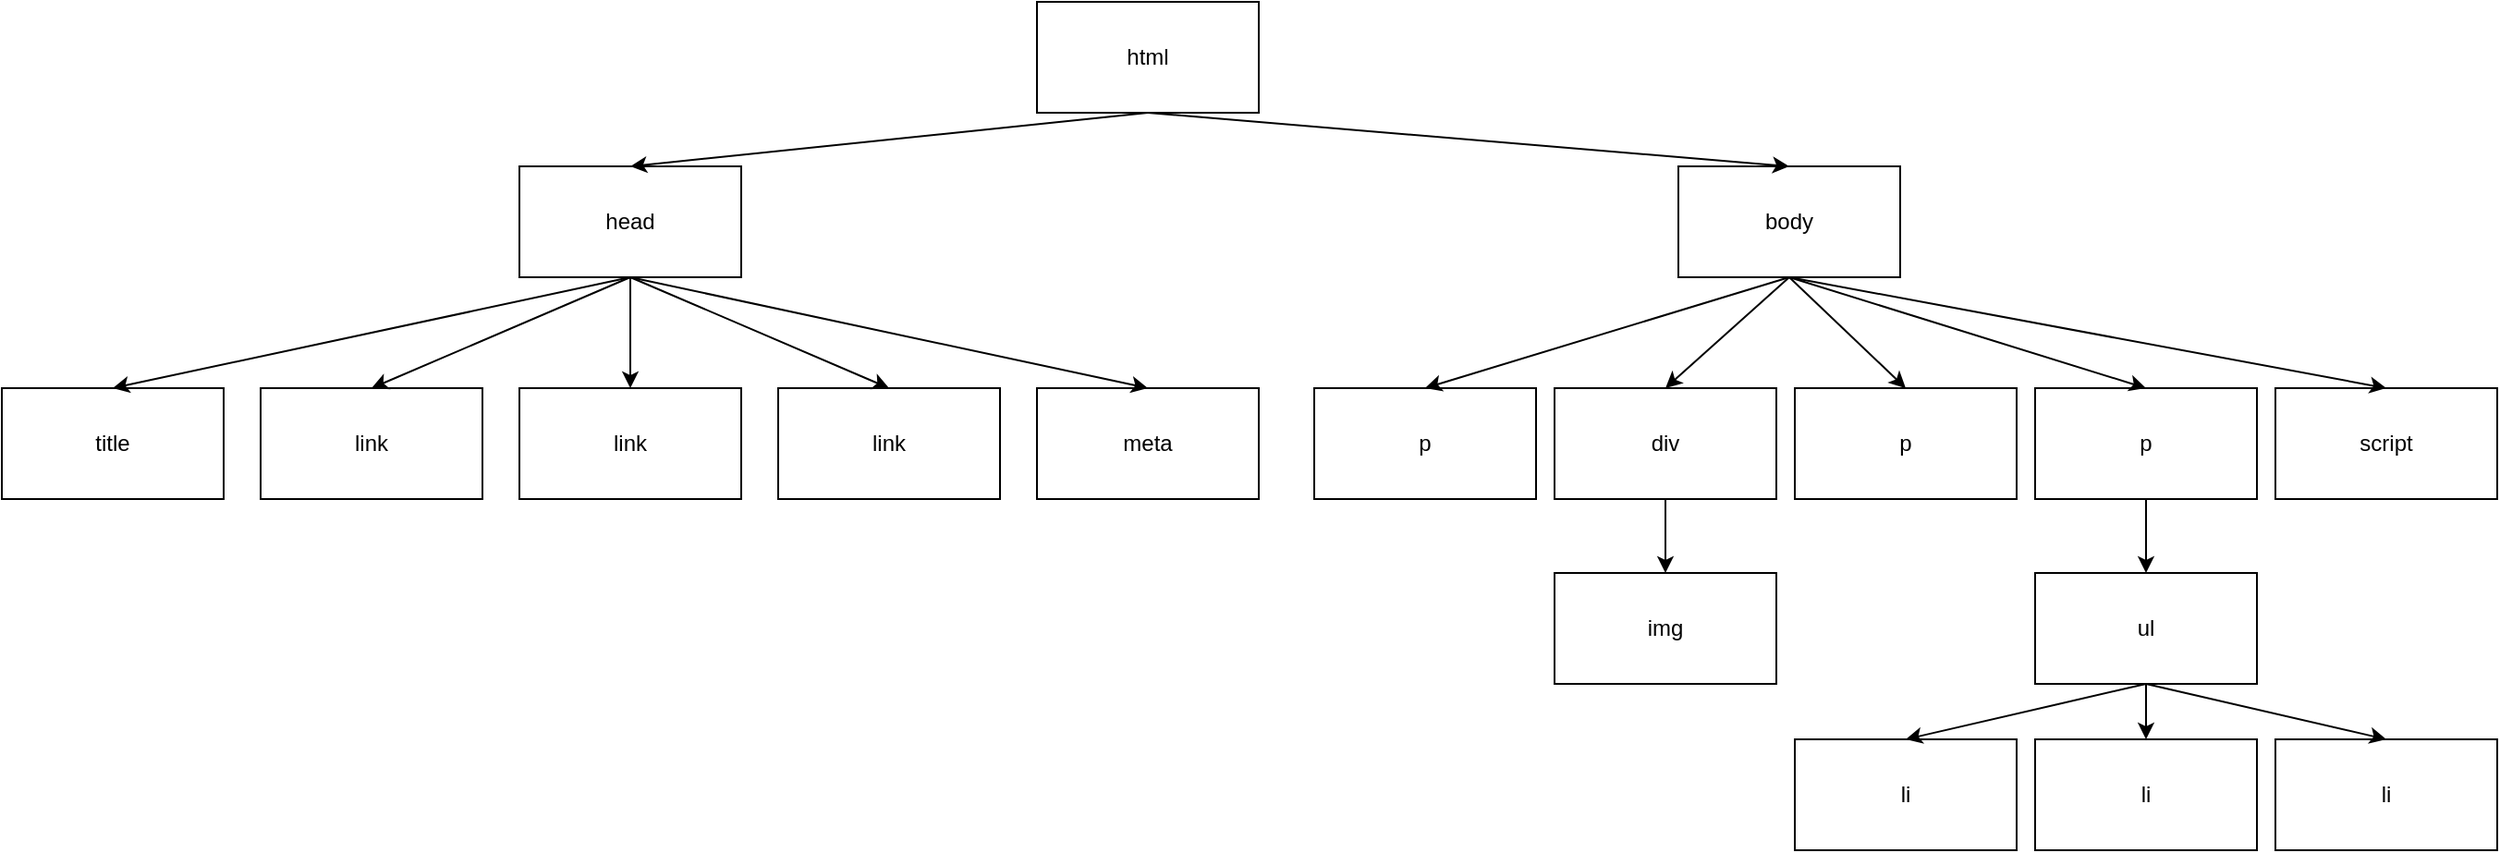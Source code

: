 <mxfile version="23.1.5" type="device">
  <diagram name="Page-1" id="RUVzp_td3gKLfw8CIxZH">
    <mxGraphModel dx="2261" dy="2005" grid="1" gridSize="10" guides="1" tooltips="1" connect="1" arrows="1" fold="1" page="1" pageScale="1" pageWidth="827" pageHeight="1169" math="0" shadow="0">
      <root>
        <mxCell id="0" />
        <mxCell id="1" parent="0" />
        <mxCell id="Hm38UUWfE4rjRU3YZnZU-1" value="html" style="rounded=0;whiteSpace=wrap;html=1;" parent="1" vertex="1">
          <mxGeometry x="360" y="-1169" width="120" height="60" as="geometry" />
        </mxCell>
        <mxCell id="Hm38UUWfE4rjRU3YZnZU-2" value="head" style="rounded=0;whiteSpace=wrap;html=1;" parent="1" vertex="1">
          <mxGeometry x="80" y="-1080" width="120" height="60" as="geometry" />
        </mxCell>
        <mxCell id="Hm38UUWfE4rjRU3YZnZU-3" value="link" style="rounded=0;whiteSpace=wrap;html=1;" parent="1" vertex="1">
          <mxGeometry x="-60" y="-960" width="120" height="60" as="geometry" />
        </mxCell>
        <mxCell id="Hm38UUWfE4rjRU3YZnZU-4" value="link" style="rounded=0;whiteSpace=wrap;html=1;" parent="1" vertex="1">
          <mxGeometry x="80" y="-960" width="120" height="60" as="geometry" />
        </mxCell>
        <mxCell id="Hm38UUWfE4rjRU3YZnZU-5" value="title" style="rounded=0;whiteSpace=wrap;html=1;" parent="1" vertex="1">
          <mxGeometry x="-200" y="-960" width="120" height="60" as="geometry" />
        </mxCell>
        <mxCell id="Hm38UUWfE4rjRU3YZnZU-6" value="link" style="rounded=0;whiteSpace=wrap;html=1;" parent="1" vertex="1">
          <mxGeometry x="220" y="-960" width="120" height="60" as="geometry" />
        </mxCell>
        <mxCell id="Hm38UUWfE4rjRU3YZnZU-7" value="meta" style="rounded=0;whiteSpace=wrap;html=1;" parent="1" vertex="1">
          <mxGeometry x="360" y="-960" width="120" height="60" as="geometry" />
        </mxCell>
        <mxCell id="Hm38UUWfE4rjRU3YZnZU-8" value="" style="endArrow=classic;html=1;rounded=0;entryX=0.5;entryY=0;entryDx=0;entryDy=0;exitX=0.5;exitY=1;exitDx=0;exitDy=0;" parent="1" source="Hm38UUWfE4rjRU3YZnZU-1" target="Hm38UUWfE4rjRU3YZnZU-2" edge="1">
          <mxGeometry width="50" height="50" relative="1" as="geometry">
            <mxPoint x="430" y="-1099" as="sourcePoint" />
            <mxPoint x="710" y="-1070" as="targetPoint" />
          </mxGeometry>
        </mxCell>
        <mxCell id="Hm38UUWfE4rjRU3YZnZU-9" value="" style="endArrow=classic;html=1;rounded=0;exitX=0.5;exitY=1;exitDx=0;exitDy=0;entryX=0.5;entryY=0;entryDx=0;entryDy=0;" parent="1" source="Hm38UUWfE4rjRU3YZnZU-2" target="Hm38UUWfE4rjRU3YZnZU-4" edge="1">
          <mxGeometry width="50" height="50" relative="1" as="geometry">
            <mxPoint x="190" y="-820" as="sourcePoint" />
            <mxPoint x="240" y="-870" as="targetPoint" />
          </mxGeometry>
        </mxCell>
        <mxCell id="Hm38UUWfE4rjRU3YZnZU-10" value="" style="endArrow=classic;html=1;rounded=0;exitX=0.5;exitY=1;exitDx=0;exitDy=0;entryX=0.5;entryY=0;entryDx=0;entryDy=0;" parent="1" source="Hm38UUWfE4rjRU3YZnZU-2" target="Hm38UUWfE4rjRU3YZnZU-6" edge="1">
          <mxGeometry width="50" height="50" relative="1" as="geometry">
            <mxPoint x="150" y="-1010" as="sourcePoint" />
            <mxPoint x="150" y="-950" as="targetPoint" />
          </mxGeometry>
        </mxCell>
        <mxCell id="Hm38UUWfE4rjRU3YZnZU-11" value="" style="endArrow=classic;html=1;rounded=0;exitX=0.5;exitY=1;exitDx=0;exitDy=0;entryX=0.5;entryY=0;entryDx=0;entryDy=0;" parent="1" source="Hm38UUWfE4rjRU3YZnZU-2" target="Hm38UUWfE4rjRU3YZnZU-7" edge="1">
          <mxGeometry width="50" height="50" relative="1" as="geometry">
            <mxPoint x="150" y="-1010" as="sourcePoint" />
            <mxPoint x="290" y="-950" as="targetPoint" />
          </mxGeometry>
        </mxCell>
        <mxCell id="Hm38UUWfE4rjRU3YZnZU-12" value="" style="endArrow=classic;html=1;rounded=0;entryX=0.5;entryY=0;entryDx=0;entryDy=0;" parent="1" target="Hm38UUWfE4rjRU3YZnZU-3" edge="1">
          <mxGeometry width="50" height="50" relative="1" as="geometry">
            <mxPoint x="140" y="-1020" as="sourcePoint" />
            <mxPoint x="430" y="-950" as="targetPoint" />
          </mxGeometry>
        </mxCell>
        <mxCell id="Hm38UUWfE4rjRU3YZnZU-13" value="" style="endArrow=classic;html=1;rounded=0;entryX=0.5;entryY=0;entryDx=0;entryDy=0;" parent="1" target="Hm38UUWfE4rjRU3YZnZU-5" edge="1">
          <mxGeometry width="50" height="50" relative="1" as="geometry">
            <mxPoint x="140" y="-1020" as="sourcePoint" />
            <mxPoint x="10" y="-950" as="targetPoint" />
          </mxGeometry>
        </mxCell>
        <mxCell id="Hm38UUWfE4rjRU3YZnZU-14" value="body" style="rounded=0;whiteSpace=wrap;html=1;" parent="1" vertex="1">
          <mxGeometry x="707" y="-1080" width="120" height="60" as="geometry" />
        </mxCell>
        <mxCell id="Hm38UUWfE4rjRU3YZnZU-15" value="" style="endArrow=classic;html=1;rounded=0;entryX=0.5;entryY=0;entryDx=0;entryDy=0;exitX=0.5;exitY=1;exitDx=0;exitDy=0;" parent="1" source="Hm38UUWfE4rjRU3YZnZU-1" target="Hm38UUWfE4rjRU3YZnZU-14" edge="1">
          <mxGeometry width="50" height="50" relative="1" as="geometry">
            <mxPoint x="860" y="-1109" as="sourcePoint" />
            <mxPoint x="1150" y="-1070" as="targetPoint" />
          </mxGeometry>
        </mxCell>
        <mxCell id="Hm38UUWfE4rjRU3YZnZU-16" value="p" style="rounded=0;whiteSpace=wrap;html=1;" parent="1" vertex="1">
          <mxGeometry x="510" y="-960" width="120" height="60" as="geometry" />
        </mxCell>
        <mxCell id="Hm38UUWfE4rjRU3YZnZU-17" value="div" style="rounded=0;whiteSpace=wrap;html=1;" parent="1" vertex="1">
          <mxGeometry x="640" y="-960" width="120" height="60" as="geometry" />
        </mxCell>
        <mxCell id="Hm38UUWfE4rjRU3YZnZU-18" value="p" style="rounded=0;whiteSpace=wrap;html=1;" parent="1" vertex="1">
          <mxGeometry x="770" y="-960" width="120" height="60" as="geometry" />
        </mxCell>
        <mxCell id="Hm38UUWfE4rjRU3YZnZU-19" value="script" style="rounded=0;whiteSpace=wrap;html=1;" parent="1" vertex="1">
          <mxGeometry x="1030" y="-960" width="120" height="60" as="geometry" />
        </mxCell>
        <mxCell id="Hm38UUWfE4rjRU3YZnZU-20" value="img" style="rounded=0;whiteSpace=wrap;html=1;" parent="1" vertex="1">
          <mxGeometry x="640" y="-860" width="120" height="60" as="geometry" />
        </mxCell>
        <mxCell id="Hm38UUWfE4rjRU3YZnZU-21" value="" style="endArrow=classic;html=1;rounded=0;exitX=0.5;exitY=1;exitDx=0;exitDy=0;entryX=0.5;entryY=0;entryDx=0;entryDy=0;" parent="1" source="Hm38UUWfE4rjRU3YZnZU-17" target="Hm38UUWfE4rjRU3YZnZU-20" edge="1">
          <mxGeometry width="50" height="50" relative="1" as="geometry">
            <mxPoint x="660" y="-820" as="sourcePoint" />
            <mxPoint x="710" y="-870" as="targetPoint" />
          </mxGeometry>
        </mxCell>
        <mxCell id="Hm38UUWfE4rjRU3YZnZU-22" value="" style="endArrow=classic;html=1;rounded=0;exitX=0.5;exitY=1;exitDx=0;exitDy=0;entryX=0.5;entryY=0;entryDx=0;entryDy=0;" parent="1" source="Hm38UUWfE4rjRU3YZnZU-14" target="Hm38UUWfE4rjRU3YZnZU-17" edge="1">
          <mxGeometry width="50" height="50" relative="1" as="geometry">
            <mxPoint x="710" y="-890" as="sourcePoint" />
            <mxPoint x="710" y="-850" as="targetPoint" />
          </mxGeometry>
        </mxCell>
        <mxCell id="Hm38UUWfE4rjRU3YZnZU-23" value="" style="endArrow=classic;html=1;rounded=0;exitX=0.5;exitY=1;exitDx=0;exitDy=0;entryX=0.5;entryY=0;entryDx=0;entryDy=0;" parent="1" source="Hm38UUWfE4rjRU3YZnZU-14" target="Hm38UUWfE4rjRU3YZnZU-18" edge="1">
          <mxGeometry width="50" height="50" relative="1" as="geometry">
            <mxPoint x="777" y="-1010" as="sourcePoint" />
            <mxPoint x="710" y="-950" as="targetPoint" />
          </mxGeometry>
        </mxCell>
        <mxCell id="Hm38UUWfE4rjRU3YZnZU-24" value="" style="endArrow=classic;html=1;rounded=0;exitX=0.5;exitY=1;exitDx=0;exitDy=0;entryX=0.5;entryY=0;entryDx=0;entryDy=0;" parent="1" source="Hm38UUWfE4rjRU3YZnZU-14" target="Hm38UUWfE4rjRU3YZnZU-19" edge="1">
          <mxGeometry width="50" height="50" relative="1" as="geometry">
            <mxPoint x="777" y="-1010" as="sourcePoint" />
            <mxPoint x="840" y="-950" as="targetPoint" />
          </mxGeometry>
        </mxCell>
        <mxCell id="Hm38UUWfE4rjRU3YZnZU-25" value="" style="endArrow=classic;html=1;rounded=0;entryX=0.5;entryY=0;entryDx=0;entryDy=0;exitX=0.5;exitY=1;exitDx=0;exitDy=0;" parent="1" source="Hm38UUWfE4rjRU3YZnZU-14" target="Hm38UUWfE4rjRU3YZnZU-16" edge="1">
          <mxGeometry width="50" height="50" relative="1" as="geometry">
            <mxPoint x="760" y="-1010" as="sourcePoint" />
            <mxPoint x="970" y="-950" as="targetPoint" />
          </mxGeometry>
        </mxCell>
        <mxCell id="Hm38UUWfE4rjRU3YZnZU-26" value="p" style="rounded=0;whiteSpace=wrap;html=1;" parent="1" vertex="1">
          <mxGeometry x="900" y="-960" width="120" height="60" as="geometry" />
        </mxCell>
        <mxCell id="Hm38UUWfE4rjRU3YZnZU-27" value="ul" style="rounded=0;whiteSpace=wrap;html=1;" parent="1" vertex="1">
          <mxGeometry x="900" y="-860" width="120" height="60" as="geometry" />
        </mxCell>
        <mxCell id="Hm38UUWfE4rjRU3YZnZU-28" value="li" style="rounded=0;whiteSpace=wrap;html=1;" parent="1" vertex="1">
          <mxGeometry x="770" y="-770" width="120" height="60" as="geometry" />
        </mxCell>
        <mxCell id="Hm38UUWfE4rjRU3YZnZU-29" value="li" style="rounded=0;whiteSpace=wrap;html=1;" parent="1" vertex="1">
          <mxGeometry x="900" y="-770" width="120" height="60" as="geometry" />
        </mxCell>
        <mxCell id="Hm38UUWfE4rjRU3YZnZU-30" value="li" style="rounded=0;whiteSpace=wrap;html=1;" parent="1" vertex="1">
          <mxGeometry x="1030" y="-770" width="120" height="60" as="geometry" />
        </mxCell>
        <mxCell id="Hm38UUWfE4rjRU3YZnZU-32" value="" style="endArrow=classic;html=1;rounded=0;exitX=0.5;exitY=1;exitDx=0;exitDy=0;entryX=0.5;entryY=0;entryDx=0;entryDy=0;" parent="1" source="Hm38UUWfE4rjRU3YZnZU-26" target="Hm38UUWfE4rjRU3YZnZU-27" edge="1">
          <mxGeometry width="50" height="50" relative="1" as="geometry">
            <mxPoint x="860" y="-800" as="sourcePoint" />
            <mxPoint x="910" y="-850" as="targetPoint" />
          </mxGeometry>
        </mxCell>
        <mxCell id="Hm38UUWfE4rjRU3YZnZU-33" value="" style="endArrow=classic;html=1;rounded=0;exitX=0.5;exitY=1;exitDx=0;exitDy=0;entryX=0.5;entryY=0;entryDx=0;entryDy=0;" parent="1" source="Hm38UUWfE4rjRU3YZnZU-27" target="Hm38UUWfE4rjRU3YZnZU-28" edge="1">
          <mxGeometry width="50" height="50" relative="1" as="geometry">
            <mxPoint x="970" y="-890" as="sourcePoint" />
            <mxPoint x="970" y="-850" as="targetPoint" />
          </mxGeometry>
        </mxCell>
        <mxCell id="Hm38UUWfE4rjRU3YZnZU-34" value="" style="endArrow=classic;html=1;rounded=0;exitX=0.5;exitY=1;exitDx=0;exitDy=0;entryX=0.5;entryY=0;entryDx=0;entryDy=0;" parent="1" source="Hm38UUWfE4rjRU3YZnZU-27" target="Hm38UUWfE4rjRU3YZnZU-29" edge="1">
          <mxGeometry width="50" height="50" relative="1" as="geometry">
            <mxPoint x="970" y="-790" as="sourcePoint" />
            <mxPoint x="840" y="-760" as="targetPoint" />
          </mxGeometry>
        </mxCell>
        <mxCell id="Hm38UUWfE4rjRU3YZnZU-35" value="" style="endArrow=classic;html=1;rounded=0;entryX=0.5;entryY=0;entryDx=0;entryDy=0;" parent="1" target="Hm38UUWfE4rjRU3YZnZU-30" edge="1">
          <mxGeometry width="50" height="50" relative="1" as="geometry">
            <mxPoint x="960" y="-800" as="sourcePoint" />
            <mxPoint x="970" y="-760" as="targetPoint" />
          </mxGeometry>
        </mxCell>
        <mxCell id="xCfSQcWcJlsjdrpYnVda-1" value="" style="endArrow=classic;html=1;rounded=0;exitX=0.5;exitY=1;exitDx=0;exitDy=0;entryX=0.5;entryY=0;entryDx=0;entryDy=0;" edge="1" parent="1" source="Hm38UUWfE4rjRU3YZnZU-14" target="Hm38UUWfE4rjRU3YZnZU-26">
          <mxGeometry width="50" height="50" relative="1" as="geometry">
            <mxPoint x="710" y="-710" as="sourcePoint" />
            <mxPoint x="760" y="-760" as="targetPoint" />
          </mxGeometry>
        </mxCell>
      </root>
    </mxGraphModel>
  </diagram>
</mxfile>
